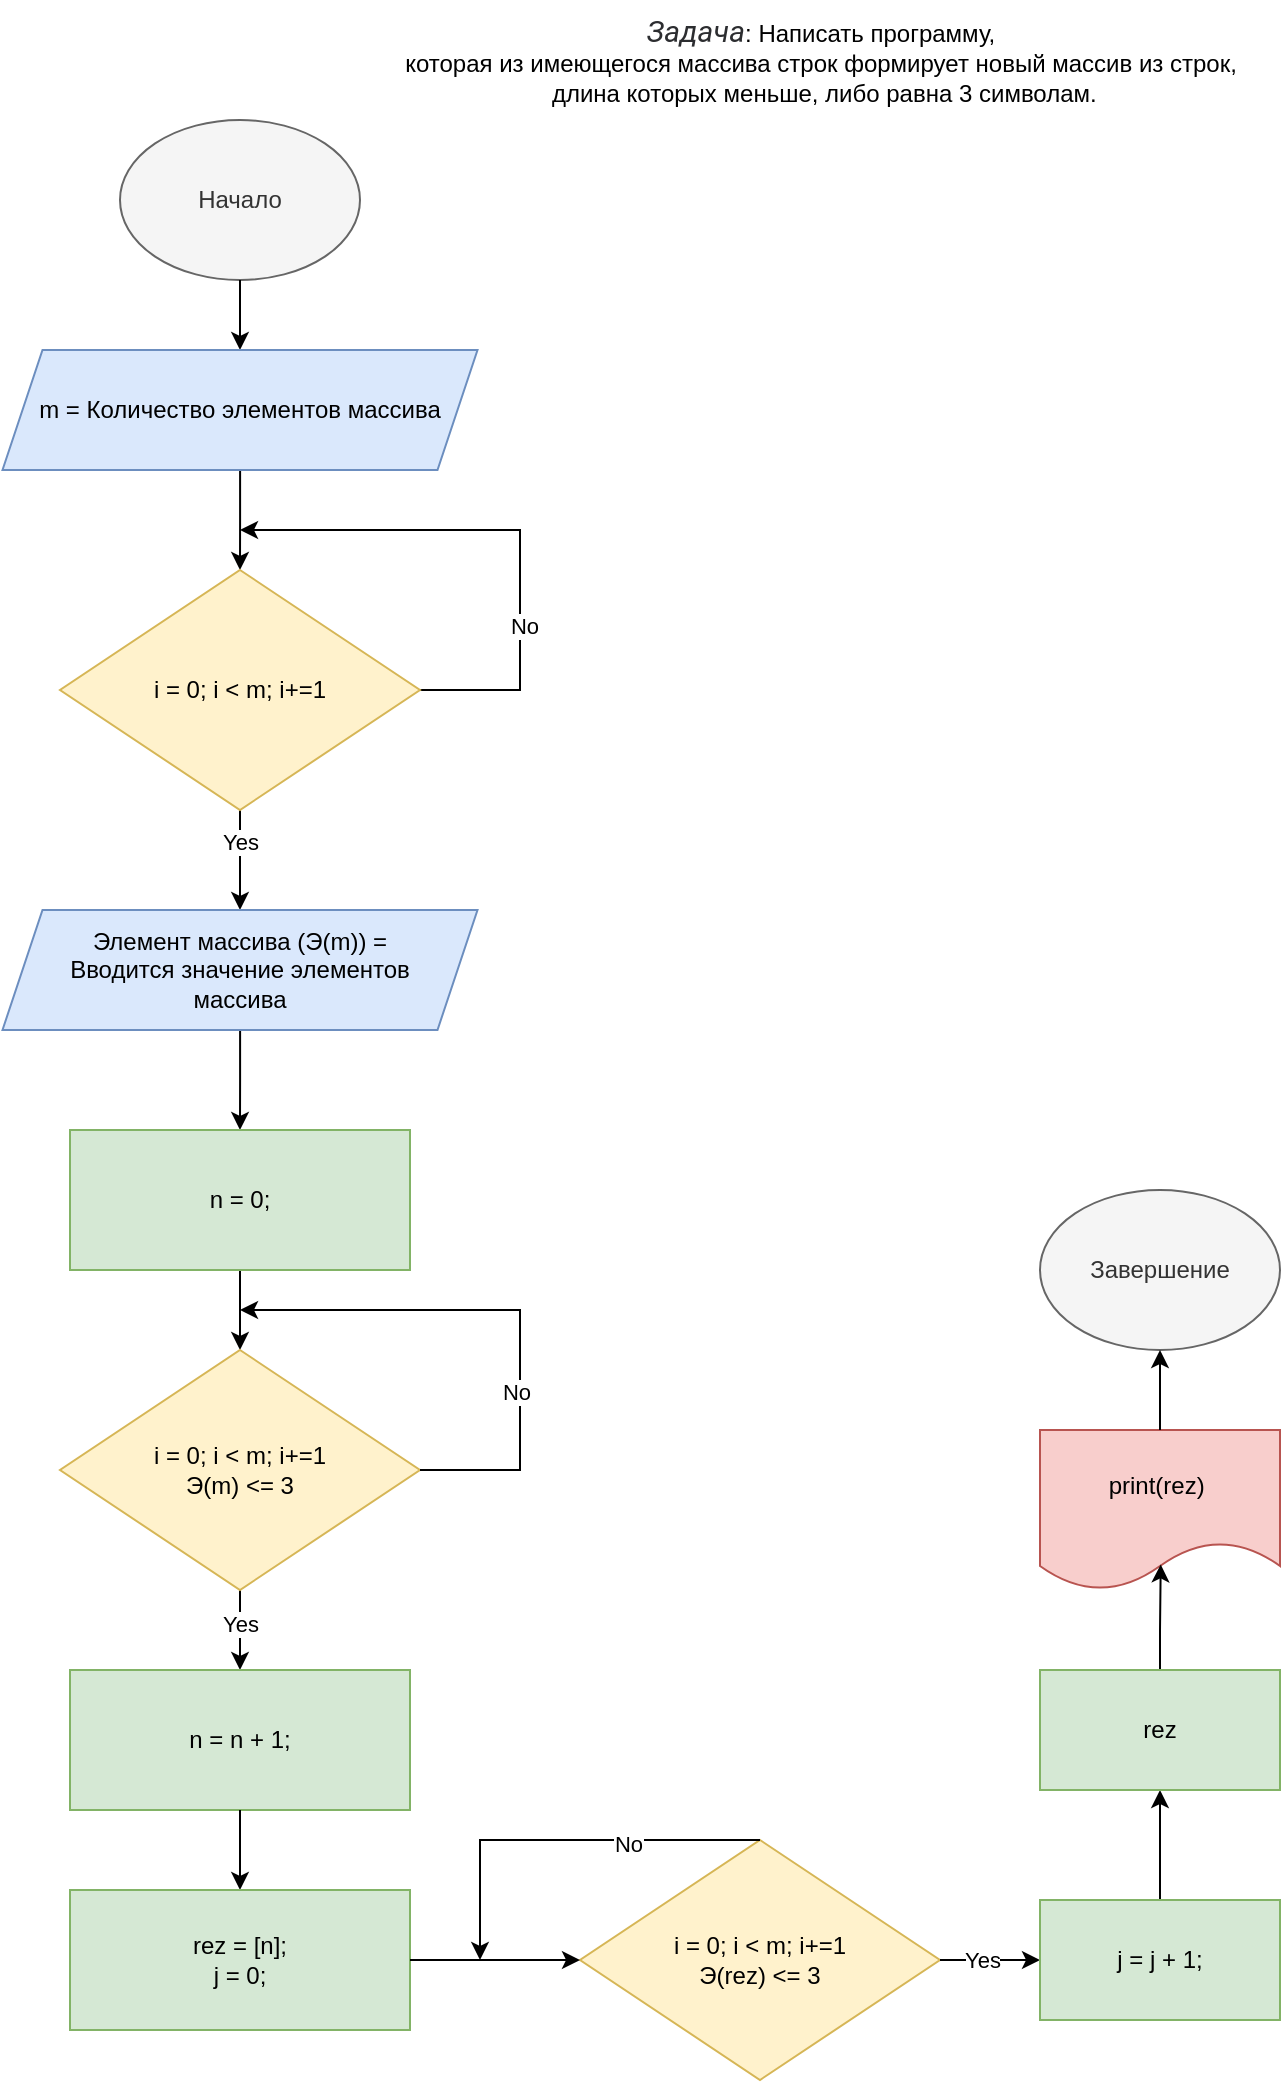 <mxfile version="21.8.2" type="device">
  <diagram id="C5RBs43oDa-KdzZeNtuy" name="Page-1">
    <mxGraphModel dx="1050" dy="566" grid="1" gridSize="10" guides="1" tooltips="1" connect="1" arrows="1" fold="1" page="1" pageScale="1" pageWidth="827" pageHeight="1169" math="0" shadow="0">
      <root>
        <mxCell id="WIyWlLk6GJQsqaUBKTNV-0" />
        <mxCell id="WIyWlLk6GJQsqaUBKTNV-1" parent="WIyWlLk6GJQsqaUBKTNV-0" />
        <mxCell id="S9dXNi7pcLElVYRPqdEr-0" value="&lt;em style=&quot;box-sizing: border-box; color: rgb(44, 45, 48); font-family: Roboto, &amp;quot;San Francisco&amp;quot;, &amp;quot;Helvetica Neue&amp;quot;, Helvetica, Arial; font-size: 15px; text-align: start; background-color: rgb(255, 255, 255);&quot;&gt;Задача&lt;/em&gt;: Написать программу, &lt;br&gt;которая из имеющегося массива строк формирует новый массив из строк,&lt;br&gt;&amp;nbsp;длина которых меньше, либо равна 3 символам.&lt;br&gt;" style="text;html=1;align=center;verticalAlign=middle;resizable=0;points=[];autosize=1;strokeColor=none;fillColor=none;" vertex="1" parent="WIyWlLk6GJQsqaUBKTNV-1">
          <mxGeometry x="330" y="35" width="440" height="60" as="geometry" />
        </mxCell>
        <mxCell id="S9dXNi7pcLElVYRPqdEr-1" value="Начало" style="ellipse;whiteSpace=wrap;html=1;fillColor=#f5f5f5;fontColor=#333333;strokeColor=#666666;" vertex="1" parent="WIyWlLk6GJQsqaUBKTNV-1">
          <mxGeometry x="200" y="95" width="120" height="80" as="geometry" />
        </mxCell>
        <mxCell id="S9dXNi7pcLElVYRPqdEr-3" value="" style="endArrow=classic;html=1;rounded=0;exitX=0.5;exitY=1;exitDx=0;exitDy=0;entryX=0.5;entryY=0;entryDx=0;entryDy=0;" edge="1" parent="WIyWlLk6GJQsqaUBKTNV-1" source="S9dXNi7pcLElVYRPqdEr-1" target="S9dXNi7pcLElVYRPqdEr-4">
          <mxGeometry width="50" height="50" relative="1" as="geometry">
            <mxPoint x="510" y="340" as="sourcePoint" />
            <mxPoint x="260" y="220" as="targetPoint" />
          </mxGeometry>
        </mxCell>
        <mxCell id="S9dXNi7pcLElVYRPqdEr-10" value="" style="edgeStyle=orthogonalEdgeStyle;rounded=0;orthogonalLoop=1;jettySize=auto;html=1;exitX=0.5;exitY=1;exitDx=0;exitDy=0;" edge="1" parent="WIyWlLk6GJQsqaUBKTNV-1" source="S9dXNi7pcLElVYRPqdEr-26" target="S9dXNi7pcLElVYRPqdEr-25">
          <mxGeometry relative="1" as="geometry">
            <mxPoint x="350" y="360" as="sourcePoint" />
            <mxPoint x="260.1" y="600.074" as="targetPoint" />
          </mxGeometry>
        </mxCell>
        <mxCell id="S9dXNi7pcLElVYRPqdEr-24" value="" style="edgeStyle=orthogonalEdgeStyle;rounded=0;orthogonalLoop=1;jettySize=auto;html=1;" edge="1" parent="WIyWlLk6GJQsqaUBKTNV-1" source="S9dXNi7pcLElVYRPqdEr-4" target="S9dXNi7pcLElVYRPqdEr-23">
          <mxGeometry relative="1" as="geometry" />
        </mxCell>
        <mxCell id="S9dXNi7pcLElVYRPqdEr-4" value="m = Количество элементов массива" style="shape=parallelogram;perimeter=parallelogramPerimeter;whiteSpace=wrap;html=1;fixedSize=1;fillColor=#dae8fc;strokeColor=#6c8ebf;" vertex="1" parent="WIyWlLk6GJQsqaUBKTNV-1">
          <mxGeometry x="141.25" y="210" width="237.5" height="60" as="geometry" />
        </mxCell>
        <mxCell id="S9dXNi7pcLElVYRPqdEr-18" value="" style="edgeStyle=orthogonalEdgeStyle;rounded=0;orthogonalLoop=1;jettySize=auto;html=1;entryX=0.5;entryY=0;entryDx=0;entryDy=0;exitX=0.5;exitY=1;exitDx=0;exitDy=0;" edge="1" parent="WIyWlLk6GJQsqaUBKTNV-1" source="S9dXNi7pcLElVYRPqdEr-23" target="S9dXNi7pcLElVYRPqdEr-19">
          <mxGeometry relative="1" as="geometry">
            <mxPoint x="260" y="420" as="targetPoint" />
          </mxGeometry>
        </mxCell>
        <mxCell id="S9dXNi7pcLElVYRPqdEr-20" value="Yes" style="edgeLabel;html=1;align=center;verticalAlign=middle;resizable=0;points=[];" vertex="1" connectable="0" parent="S9dXNi7pcLElVYRPqdEr-18">
          <mxGeometry x="-0.38" relative="1" as="geometry">
            <mxPoint as="offset" />
          </mxGeometry>
        </mxCell>
        <mxCell id="S9dXNi7pcLElVYRPqdEr-27" value="" style="edgeStyle=orthogonalEdgeStyle;rounded=0;orthogonalLoop=1;jettySize=auto;html=1;" edge="1" parent="WIyWlLk6GJQsqaUBKTNV-1" source="S9dXNi7pcLElVYRPqdEr-19" target="S9dXNi7pcLElVYRPqdEr-26">
          <mxGeometry relative="1" as="geometry" />
        </mxCell>
        <mxCell id="S9dXNi7pcLElVYRPqdEr-19" value="Элемент массива (Э(m)) = &lt;br&gt;Вводится значение элементов &lt;br&gt;массива" style="shape=parallelogram;perimeter=parallelogramPerimeter;whiteSpace=wrap;html=1;fixedSize=1;fillColor=#dae8fc;strokeColor=#6c8ebf;" vertex="1" parent="WIyWlLk6GJQsqaUBKTNV-1">
          <mxGeometry x="141.25" y="490" width="237.5" height="60" as="geometry" />
        </mxCell>
        <mxCell id="S9dXNi7pcLElVYRPqdEr-21" value="" style="endArrow=classic;html=1;rounded=0;exitX=1;exitY=0.5;exitDx=0;exitDy=0;" edge="1" parent="WIyWlLk6GJQsqaUBKTNV-1" source="S9dXNi7pcLElVYRPqdEr-23">
          <mxGeometry width="50" height="50" relative="1" as="geometry">
            <mxPoint x="510" y="450" as="sourcePoint" />
            <mxPoint x="260" y="300" as="targetPoint" />
            <Array as="points">
              <mxPoint x="400" y="380" />
              <mxPoint x="400" y="340" />
              <mxPoint x="400" y="300" />
              <mxPoint x="320" y="300" />
            </Array>
          </mxGeometry>
        </mxCell>
        <mxCell id="S9dXNi7pcLElVYRPqdEr-22" value="No" style="edgeLabel;html=1;align=center;verticalAlign=middle;resizable=0;points=[];" vertex="1" connectable="0" parent="S9dXNi7pcLElVYRPqdEr-21">
          <mxGeometry x="-0.392" y="-2" relative="1" as="geometry">
            <mxPoint as="offset" />
          </mxGeometry>
        </mxCell>
        <mxCell id="S9dXNi7pcLElVYRPqdEr-23" value="i = 0; i &amp;lt; m; i+=1" style="rhombus;whiteSpace=wrap;html=1;fillColor=#fff2cc;strokeColor=#d6b656;" vertex="1" parent="WIyWlLk6GJQsqaUBKTNV-1">
          <mxGeometry x="170" y="320" width="180" height="120" as="geometry" />
        </mxCell>
        <mxCell id="S9dXNi7pcLElVYRPqdEr-29" value="" style="edgeStyle=orthogonalEdgeStyle;rounded=0;orthogonalLoop=1;jettySize=auto;html=1;entryX=0.5;entryY=0;entryDx=0;entryDy=0;" edge="1" parent="WIyWlLk6GJQsqaUBKTNV-1" source="S9dXNi7pcLElVYRPqdEr-25" target="S9dXNi7pcLElVYRPqdEr-41">
          <mxGeometry relative="1" as="geometry">
            <mxPoint x="260" y="910" as="targetPoint" />
          </mxGeometry>
        </mxCell>
        <mxCell id="S9dXNi7pcLElVYRPqdEr-31" value="Yes" style="edgeLabel;html=1;align=center;verticalAlign=middle;resizable=0;points=[];" vertex="1" connectable="0" parent="S9dXNi7pcLElVYRPqdEr-29">
          <mxGeometry x="-0.173" relative="1" as="geometry">
            <mxPoint as="offset" />
          </mxGeometry>
        </mxCell>
        <mxCell id="S9dXNi7pcLElVYRPqdEr-25" value="i = 0; i &amp;lt; m; i+=1&lt;br&gt;Э(m) &amp;lt;= 3" style="rhombus;whiteSpace=wrap;html=1;fillColor=#fff2cc;strokeColor=#d6b656;" vertex="1" parent="WIyWlLk6GJQsqaUBKTNV-1">
          <mxGeometry x="170" y="710" width="180" height="120" as="geometry" />
        </mxCell>
        <mxCell id="S9dXNi7pcLElVYRPqdEr-26" value="n = 0;" style="whiteSpace=wrap;html=1;fillColor=#d5e8d4;strokeColor=#82b366;" vertex="1" parent="WIyWlLk6GJQsqaUBKTNV-1">
          <mxGeometry x="175" y="600" width="170" height="70" as="geometry" />
        </mxCell>
        <mxCell id="S9dXNi7pcLElVYRPqdEr-32" value="" style="endArrow=classic;html=1;rounded=0;exitX=1;exitY=0.5;exitDx=0;exitDy=0;" edge="1" parent="WIyWlLk6GJQsqaUBKTNV-1" source="S9dXNi7pcLElVYRPqdEr-25">
          <mxGeometry width="50" height="50" relative="1" as="geometry">
            <mxPoint x="510" y="850" as="sourcePoint" />
            <mxPoint x="260" y="690" as="targetPoint" />
            <Array as="points">
              <mxPoint x="400" y="770" />
              <mxPoint x="400" y="690" />
            </Array>
          </mxGeometry>
        </mxCell>
        <mxCell id="S9dXNi7pcLElVYRPqdEr-33" value="No" style="edgeLabel;html=1;align=center;verticalAlign=middle;resizable=0;points=[];" vertex="1" connectable="0" parent="S9dXNi7pcLElVYRPqdEr-32">
          <mxGeometry x="-0.341" y="2" relative="1" as="geometry">
            <mxPoint as="offset" />
          </mxGeometry>
        </mxCell>
        <mxCell id="S9dXNi7pcLElVYRPqdEr-41" value="n = n + 1;" style="whiteSpace=wrap;html=1;fillColor=#d5e8d4;strokeColor=#82b366;" vertex="1" parent="WIyWlLk6GJQsqaUBKTNV-1">
          <mxGeometry x="175" y="870" width="170" height="70" as="geometry" />
        </mxCell>
        <mxCell id="S9dXNi7pcLElVYRPqdEr-42" value="" style="edgeStyle=orthogonalEdgeStyle;rounded=0;orthogonalLoop=1;jettySize=auto;html=1;exitX=0.5;exitY=1;exitDx=0;exitDy=0;entryX=0.5;entryY=0;entryDx=0;entryDy=0;" edge="1" parent="WIyWlLk6GJQsqaUBKTNV-1" source="S9dXNi7pcLElVYRPqdEr-41" target="S9dXNi7pcLElVYRPqdEr-43">
          <mxGeometry relative="1" as="geometry">
            <mxPoint x="270" y="560" as="sourcePoint" />
            <mxPoint x="260" y="980" as="targetPoint" />
          </mxGeometry>
        </mxCell>
        <mxCell id="S9dXNi7pcLElVYRPqdEr-43" value="rez = [n];&lt;br&gt;j = 0;" style="whiteSpace=wrap;html=1;fillColor=#d5e8d4;strokeColor=#82b366;" vertex="1" parent="WIyWlLk6GJQsqaUBKTNV-1">
          <mxGeometry x="175" y="980" width="170" height="70" as="geometry" />
        </mxCell>
        <mxCell id="S9dXNi7pcLElVYRPqdEr-46" value="print(rez)&amp;nbsp;" style="shape=document;whiteSpace=wrap;html=1;boundedLbl=1;fillColor=#f8cecc;strokeColor=#b85450;" vertex="1" parent="WIyWlLk6GJQsqaUBKTNV-1">
          <mxGeometry x="660" y="750" width="120" height="80" as="geometry" />
        </mxCell>
        <mxCell id="S9dXNi7pcLElVYRPqdEr-47" value="Завершение" style="ellipse;whiteSpace=wrap;html=1;fillColor=#f5f5f5;fontColor=#333333;strokeColor=#666666;" vertex="1" parent="WIyWlLk6GJQsqaUBKTNV-1">
          <mxGeometry x="660" y="630" width="120" height="80" as="geometry" />
        </mxCell>
        <mxCell id="S9dXNi7pcLElVYRPqdEr-48" value="i = 0; i &amp;lt; m; i+=1&lt;br&gt;Э(rez) &amp;lt;= 3" style="rhombus;whiteSpace=wrap;html=1;fillColor=#fff2cc;strokeColor=#d6b656;" vertex="1" parent="WIyWlLk6GJQsqaUBKTNV-1">
          <mxGeometry x="430" y="955" width="180" height="120" as="geometry" />
        </mxCell>
        <mxCell id="S9dXNi7pcLElVYRPqdEr-49" value="" style="edgeStyle=orthogonalEdgeStyle;rounded=0;orthogonalLoop=1;jettySize=auto;html=1;exitX=1;exitY=0.5;exitDx=0;exitDy=0;entryX=0;entryY=0.5;entryDx=0;entryDy=0;" edge="1" parent="WIyWlLk6GJQsqaUBKTNV-1" source="S9dXNi7pcLElVYRPqdEr-43" target="S9dXNi7pcLElVYRPqdEr-48">
          <mxGeometry relative="1" as="geometry">
            <mxPoint x="270" y="950" as="sourcePoint" />
            <mxPoint x="270" y="990" as="targetPoint" />
          </mxGeometry>
        </mxCell>
        <mxCell id="S9dXNi7pcLElVYRPqdEr-50" value="" style="endArrow=classic;html=1;rounded=0;exitX=0.5;exitY=0;exitDx=0;exitDy=0;" edge="1" parent="WIyWlLk6GJQsqaUBKTNV-1" source="S9dXNi7pcLElVYRPqdEr-48">
          <mxGeometry width="50" height="50" relative="1" as="geometry">
            <mxPoint x="510" y="950" as="sourcePoint" />
            <mxPoint x="380" y="1015" as="targetPoint" />
            <Array as="points">
              <mxPoint x="380" y="955" />
            </Array>
          </mxGeometry>
        </mxCell>
        <mxCell id="S9dXNi7pcLElVYRPqdEr-51" value="No" style="edgeLabel;html=1;align=center;verticalAlign=middle;resizable=0;points=[];" vertex="1" connectable="0" parent="S9dXNi7pcLElVYRPqdEr-50">
          <mxGeometry x="-0.341" y="2" relative="1" as="geometry">
            <mxPoint as="offset" />
          </mxGeometry>
        </mxCell>
        <mxCell id="S9dXNi7pcLElVYRPqdEr-52" value="" style="edgeStyle=orthogonalEdgeStyle;rounded=0;orthogonalLoop=1;jettySize=auto;html=1;exitX=1;exitY=0.5;exitDx=0;exitDy=0;entryX=0;entryY=0.5;entryDx=0;entryDy=0;" edge="1" parent="WIyWlLk6GJQsqaUBKTNV-1" source="S9dXNi7pcLElVYRPqdEr-48" target="S9dXNi7pcLElVYRPqdEr-55">
          <mxGeometry relative="1" as="geometry">
            <mxPoint x="270" y="840" as="sourcePoint" />
            <mxPoint x="680" y="1015" as="targetPoint" />
          </mxGeometry>
        </mxCell>
        <mxCell id="S9dXNi7pcLElVYRPqdEr-53" value="Yes" style="edgeLabel;html=1;align=center;verticalAlign=middle;resizable=0;points=[];" vertex="1" connectable="0" parent="S9dXNi7pcLElVYRPqdEr-52">
          <mxGeometry x="-0.173" relative="1" as="geometry">
            <mxPoint as="offset" />
          </mxGeometry>
        </mxCell>
        <mxCell id="S9dXNi7pcLElVYRPqdEr-54" value="" style="edgeStyle=orthogonalEdgeStyle;rounded=0;orthogonalLoop=1;jettySize=auto;html=1;exitX=0.5;exitY=0;exitDx=0;exitDy=0;entryX=0.5;entryY=1;entryDx=0;entryDy=0;" edge="1" parent="WIyWlLk6GJQsqaUBKTNV-1" source="S9dXNi7pcLElVYRPqdEr-46" target="S9dXNi7pcLElVYRPqdEr-47">
          <mxGeometry relative="1" as="geometry">
            <mxPoint x="270" y="950" as="sourcePoint" />
            <mxPoint x="270" y="990" as="targetPoint" />
          </mxGeometry>
        </mxCell>
        <mxCell id="S9dXNi7pcLElVYRPqdEr-58" value="" style="edgeStyle=orthogonalEdgeStyle;rounded=0;orthogonalLoop=1;jettySize=auto;html=1;" edge="1" parent="WIyWlLk6GJQsqaUBKTNV-1" source="S9dXNi7pcLElVYRPqdEr-55" target="S9dXNi7pcLElVYRPqdEr-57">
          <mxGeometry relative="1" as="geometry" />
        </mxCell>
        <mxCell id="S9dXNi7pcLElVYRPqdEr-55" value="j = j + 1;" style="whiteSpace=wrap;html=1;fillColor=#d5e8d4;strokeColor=#82b366;" vertex="1" parent="WIyWlLk6GJQsqaUBKTNV-1">
          <mxGeometry x="660" y="985" width="120" height="60" as="geometry" />
        </mxCell>
        <mxCell id="S9dXNi7pcLElVYRPqdEr-59" value="" style="edgeStyle=orthogonalEdgeStyle;rounded=0;orthogonalLoop=1;jettySize=auto;html=1;entryX=0.503;entryY=0.84;entryDx=0;entryDy=0;entryPerimeter=0;" edge="1" parent="WIyWlLk6GJQsqaUBKTNV-1" source="S9dXNi7pcLElVYRPqdEr-57" target="S9dXNi7pcLElVYRPqdEr-46">
          <mxGeometry relative="1" as="geometry" />
        </mxCell>
        <mxCell id="S9dXNi7pcLElVYRPqdEr-57" value="rez" style="whiteSpace=wrap;html=1;fillColor=#d5e8d4;strokeColor=#82b366;" vertex="1" parent="WIyWlLk6GJQsqaUBKTNV-1">
          <mxGeometry x="660" y="870" width="120" height="60" as="geometry" />
        </mxCell>
      </root>
    </mxGraphModel>
  </diagram>
</mxfile>
